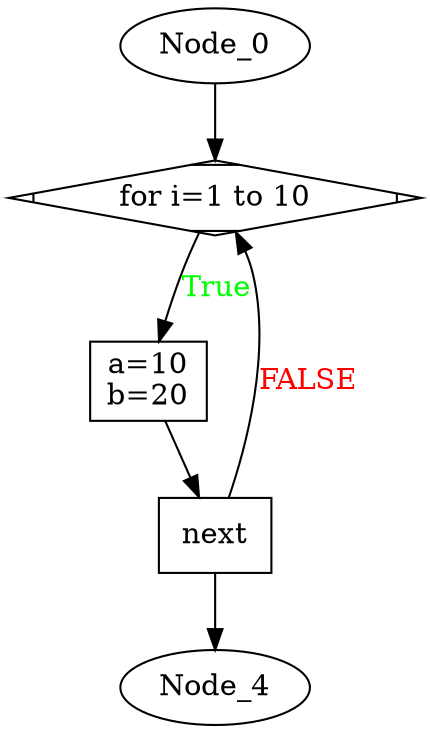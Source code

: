 digraph G{
Node_1 [ label ="for i=1 to 10",shape="Mdiamond"];
Node_2 [ label ="a=10\nb=20",shape="box"];
Node_3 [ label ="next",shape="box"];
Node_1 -> Node_2 [label="True",fontcolor="GREEN"];
Node_0 -> Node_1;
Node_3 -> Node_1 [label="FALSE",fontcolor="RED"];
Node_3 -> Node_4;
Node_2 -> Node_3;
}
